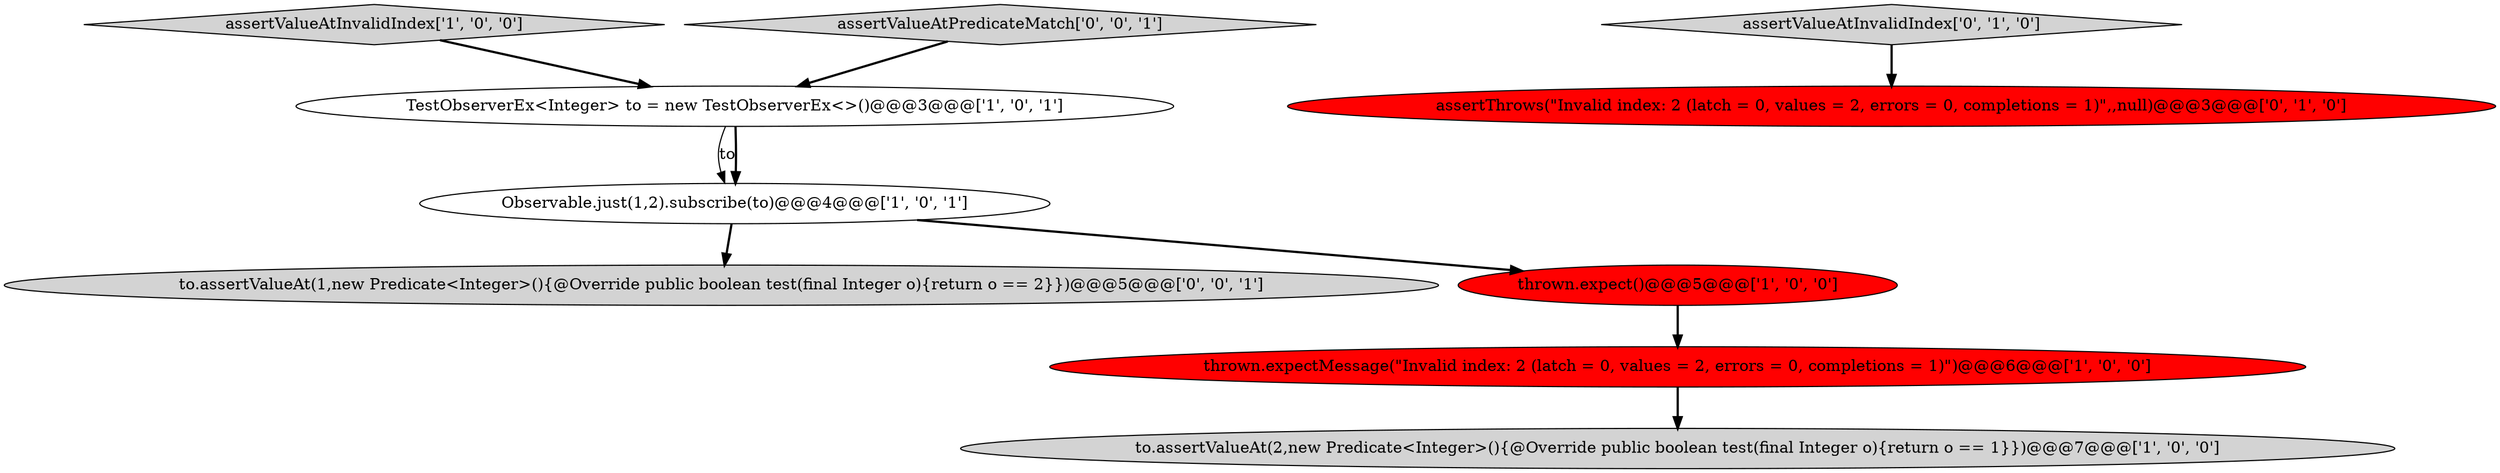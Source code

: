 digraph {
9 [style = filled, label = "to.assertValueAt(1,new Predicate<Integer>(){@Override public boolean test(final Integer o){return o == 2}})@@@5@@@['0', '0', '1']", fillcolor = lightgray, shape = ellipse image = "AAA0AAABBB3BBB"];
5 [style = filled, label = "Observable.just(1,2).subscribe(to)@@@4@@@['1', '0', '1']", fillcolor = white, shape = ellipse image = "AAA0AAABBB1BBB"];
1 [style = filled, label = "assertValueAtInvalidIndex['1', '0', '0']", fillcolor = lightgray, shape = diamond image = "AAA0AAABBB1BBB"];
3 [style = filled, label = "to.assertValueAt(2,new Predicate<Integer>(){@Override public boolean test(final Integer o){return o == 1}})@@@7@@@['1', '0', '0']", fillcolor = lightgray, shape = ellipse image = "AAA0AAABBB1BBB"];
4 [style = filled, label = "thrown.expectMessage(\"Invalid index: 2 (latch = 0, values = 2, errors = 0, completions = 1)\")@@@6@@@['1', '0', '0']", fillcolor = red, shape = ellipse image = "AAA1AAABBB1BBB"];
2 [style = filled, label = "thrown.expect()@@@5@@@['1', '0', '0']", fillcolor = red, shape = ellipse image = "AAA1AAABBB1BBB"];
8 [style = filled, label = "assertValueAtPredicateMatch['0', '0', '1']", fillcolor = lightgray, shape = diamond image = "AAA0AAABBB3BBB"];
0 [style = filled, label = "TestObserverEx<Integer> to = new TestObserverEx<>()@@@3@@@['1', '0', '1']", fillcolor = white, shape = ellipse image = "AAA0AAABBB1BBB"];
7 [style = filled, label = "assertThrows(\"Invalid index: 2 (latch = 0, values = 2, errors = 0, completions = 1)\",,null)@@@3@@@['0', '1', '0']", fillcolor = red, shape = ellipse image = "AAA1AAABBB2BBB"];
6 [style = filled, label = "assertValueAtInvalidIndex['0', '1', '0']", fillcolor = lightgray, shape = diamond image = "AAA0AAABBB2BBB"];
8->0 [style = bold, label=""];
0->5 [style = solid, label="to"];
4->3 [style = bold, label=""];
5->2 [style = bold, label=""];
1->0 [style = bold, label=""];
6->7 [style = bold, label=""];
5->9 [style = bold, label=""];
2->4 [style = bold, label=""];
0->5 [style = bold, label=""];
}
